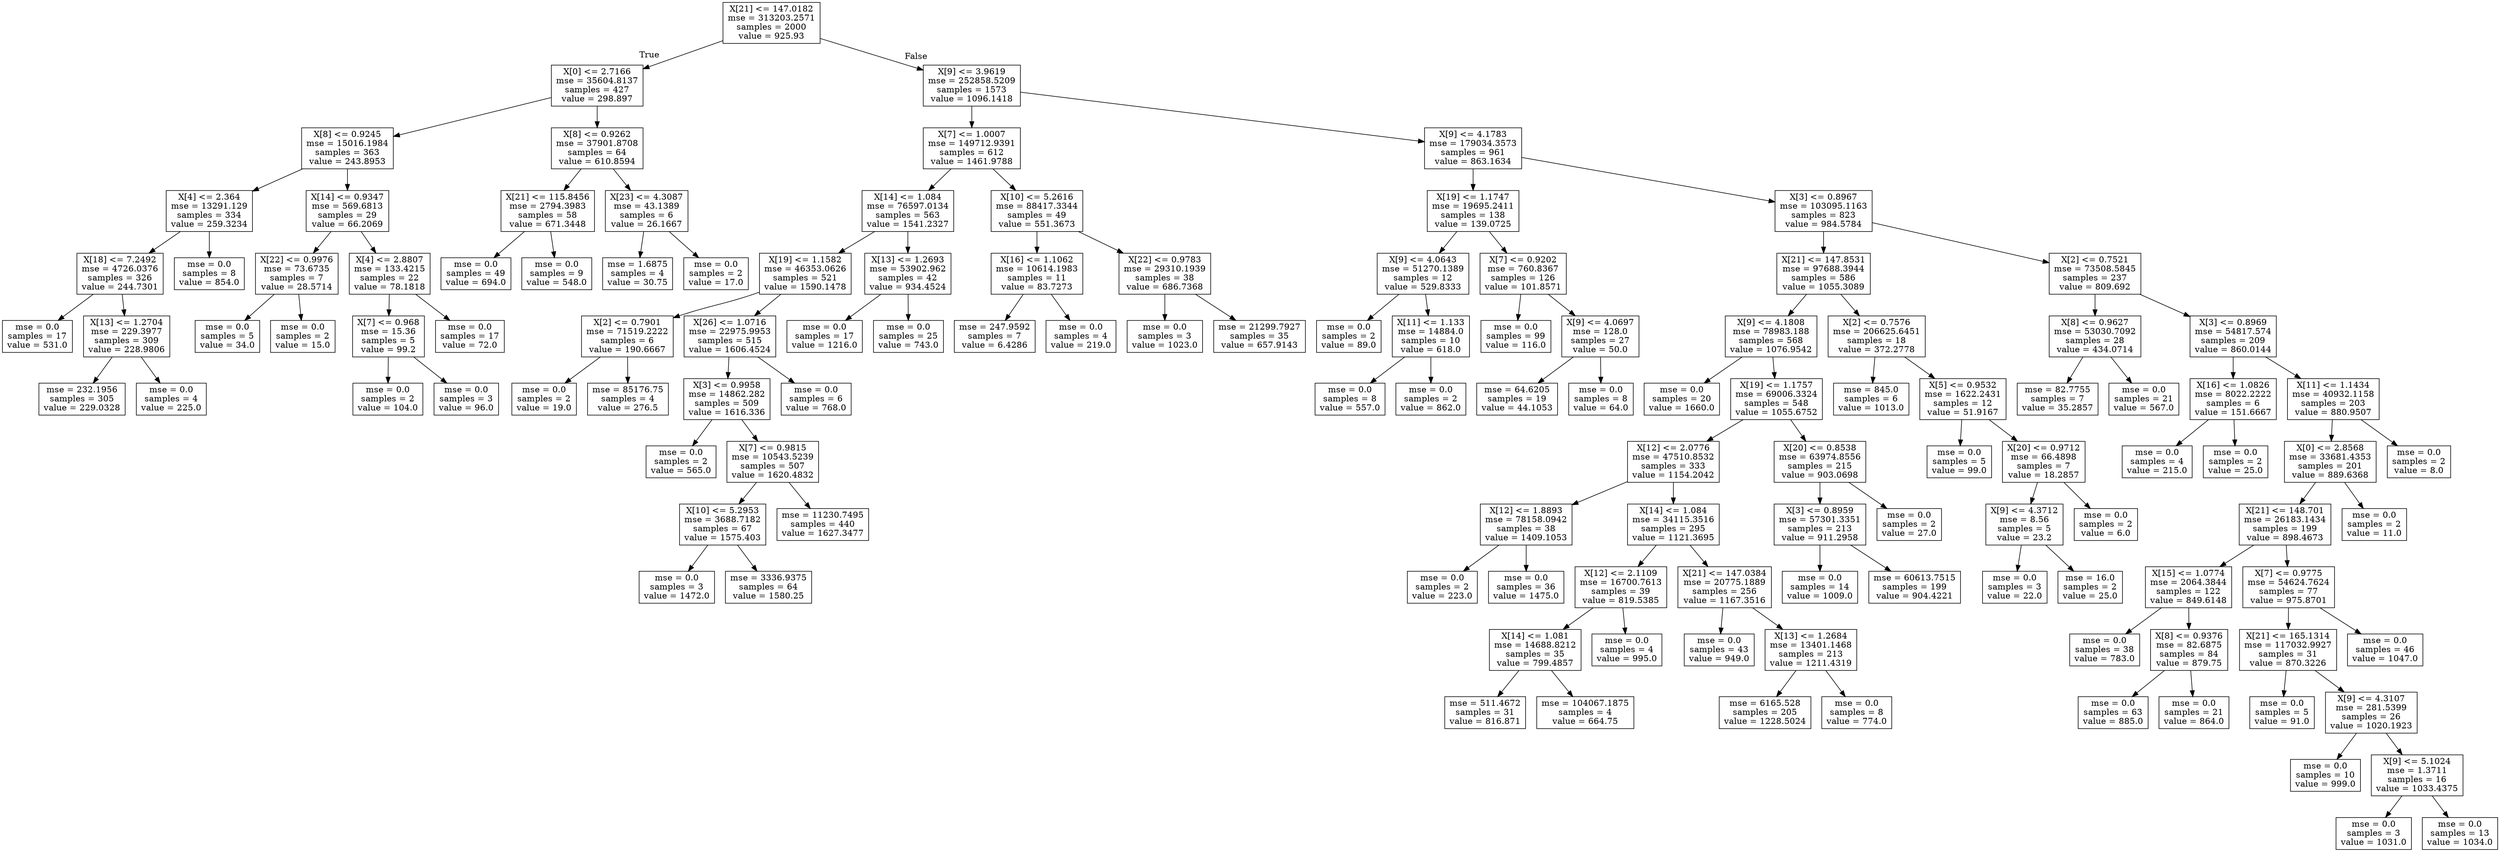 digraph Tree {
node [shape=box] ;
0 [label="X[21] <= 147.0182\nmse = 313203.2571\nsamples = 2000\nvalue = 925.93"] ;
1 [label="X[0] <= 2.7166\nmse = 35604.8137\nsamples = 427\nvalue = 298.897"] ;
0 -> 1 [labeldistance=2.5, labelangle=45, headlabel="True"] ;
2 [label="X[8] <= 0.9245\nmse = 15016.1984\nsamples = 363\nvalue = 243.8953"] ;
1 -> 2 ;
3 [label="X[4] <= 2.364\nmse = 13291.129\nsamples = 334\nvalue = 259.3234"] ;
2 -> 3 ;
4 [label="X[18] <= 7.2492\nmse = 4726.0376\nsamples = 326\nvalue = 244.7301"] ;
3 -> 4 ;
5 [label="mse = 0.0\nsamples = 17\nvalue = 531.0"] ;
4 -> 5 ;
6 [label="X[13] <= 1.2704\nmse = 229.3977\nsamples = 309\nvalue = 228.9806"] ;
4 -> 6 ;
7 [label="mse = 232.1956\nsamples = 305\nvalue = 229.0328"] ;
6 -> 7 ;
8 [label="mse = 0.0\nsamples = 4\nvalue = 225.0"] ;
6 -> 8 ;
9 [label="mse = 0.0\nsamples = 8\nvalue = 854.0"] ;
3 -> 9 ;
10 [label="X[14] <= 0.9347\nmse = 569.6813\nsamples = 29\nvalue = 66.2069"] ;
2 -> 10 ;
11 [label="X[22] <= 0.9976\nmse = 73.6735\nsamples = 7\nvalue = 28.5714"] ;
10 -> 11 ;
12 [label="mse = 0.0\nsamples = 5\nvalue = 34.0"] ;
11 -> 12 ;
13 [label="mse = 0.0\nsamples = 2\nvalue = 15.0"] ;
11 -> 13 ;
14 [label="X[4] <= 2.8807\nmse = 133.4215\nsamples = 22\nvalue = 78.1818"] ;
10 -> 14 ;
15 [label="X[7] <= 0.968\nmse = 15.36\nsamples = 5\nvalue = 99.2"] ;
14 -> 15 ;
16 [label="mse = 0.0\nsamples = 2\nvalue = 104.0"] ;
15 -> 16 ;
17 [label="mse = 0.0\nsamples = 3\nvalue = 96.0"] ;
15 -> 17 ;
18 [label="mse = 0.0\nsamples = 17\nvalue = 72.0"] ;
14 -> 18 ;
19 [label="X[8] <= 0.9262\nmse = 37901.8708\nsamples = 64\nvalue = 610.8594"] ;
1 -> 19 ;
20 [label="X[21] <= 115.8456\nmse = 2794.3983\nsamples = 58\nvalue = 671.3448"] ;
19 -> 20 ;
21 [label="mse = 0.0\nsamples = 49\nvalue = 694.0"] ;
20 -> 21 ;
22 [label="mse = 0.0\nsamples = 9\nvalue = 548.0"] ;
20 -> 22 ;
23 [label="X[23] <= 4.3087\nmse = 43.1389\nsamples = 6\nvalue = 26.1667"] ;
19 -> 23 ;
24 [label="mse = 1.6875\nsamples = 4\nvalue = 30.75"] ;
23 -> 24 ;
25 [label="mse = 0.0\nsamples = 2\nvalue = 17.0"] ;
23 -> 25 ;
26 [label="X[9] <= 3.9619\nmse = 252858.5209\nsamples = 1573\nvalue = 1096.1418"] ;
0 -> 26 [labeldistance=2.5, labelangle=-45, headlabel="False"] ;
27 [label="X[7] <= 1.0007\nmse = 149712.9391\nsamples = 612\nvalue = 1461.9788"] ;
26 -> 27 ;
28 [label="X[14] <= 1.084\nmse = 76597.0134\nsamples = 563\nvalue = 1541.2327"] ;
27 -> 28 ;
29 [label="X[19] <= 1.1582\nmse = 46353.0626\nsamples = 521\nvalue = 1590.1478"] ;
28 -> 29 ;
30 [label="X[2] <= 0.7901\nmse = 71519.2222\nsamples = 6\nvalue = 190.6667"] ;
29 -> 30 ;
31 [label="mse = 0.0\nsamples = 2\nvalue = 19.0"] ;
30 -> 31 ;
32 [label="mse = 85176.75\nsamples = 4\nvalue = 276.5"] ;
30 -> 32 ;
33 [label="X[26] <= 1.0716\nmse = 22975.9953\nsamples = 515\nvalue = 1606.4524"] ;
29 -> 33 ;
34 [label="X[3] <= 0.9958\nmse = 14862.282\nsamples = 509\nvalue = 1616.336"] ;
33 -> 34 ;
35 [label="mse = 0.0\nsamples = 2\nvalue = 565.0"] ;
34 -> 35 ;
36 [label="X[7] <= 0.9815\nmse = 10543.5239\nsamples = 507\nvalue = 1620.4832"] ;
34 -> 36 ;
37 [label="X[10] <= 5.2953\nmse = 3688.7182\nsamples = 67\nvalue = 1575.403"] ;
36 -> 37 ;
38 [label="mse = 0.0\nsamples = 3\nvalue = 1472.0"] ;
37 -> 38 ;
39 [label="mse = 3336.9375\nsamples = 64\nvalue = 1580.25"] ;
37 -> 39 ;
40 [label="mse = 11230.7495\nsamples = 440\nvalue = 1627.3477"] ;
36 -> 40 ;
41 [label="mse = 0.0\nsamples = 6\nvalue = 768.0"] ;
33 -> 41 ;
42 [label="X[13] <= 1.2693\nmse = 53902.962\nsamples = 42\nvalue = 934.4524"] ;
28 -> 42 ;
43 [label="mse = 0.0\nsamples = 17\nvalue = 1216.0"] ;
42 -> 43 ;
44 [label="mse = 0.0\nsamples = 25\nvalue = 743.0"] ;
42 -> 44 ;
45 [label="X[10] <= 5.2616\nmse = 88417.3344\nsamples = 49\nvalue = 551.3673"] ;
27 -> 45 ;
46 [label="X[16] <= 1.1062\nmse = 10614.1983\nsamples = 11\nvalue = 83.7273"] ;
45 -> 46 ;
47 [label="mse = 247.9592\nsamples = 7\nvalue = 6.4286"] ;
46 -> 47 ;
48 [label="mse = 0.0\nsamples = 4\nvalue = 219.0"] ;
46 -> 48 ;
49 [label="X[22] <= 0.9783\nmse = 29310.1939\nsamples = 38\nvalue = 686.7368"] ;
45 -> 49 ;
50 [label="mse = 0.0\nsamples = 3\nvalue = 1023.0"] ;
49 -> 50 ;
51 [label="mse = 21299.7927\nsamples = 35\nvalue = 657.9143"] ;
49 -> 51 ;
52 [label="X[9] <= 4.1783\nmse = 179034.3573\nsamples = 961\nvalue = 863.1634"] ;
26 -> 52 ;
53 [label="X[19] <= 1.1747\nmse = 19695.2411\nsamples = 138\nvalue = 139.0725"] ;
52 -> 53 ;
54 [label="X[9] <= 4.0643\nmse = 51270.1389\nsamples = 12\nvalue = 529.8333"] ;
53 -> 54 ;
55 [label="mse = 0.0\nsamples = 2\nvalue = 89.0"] ;
54 -> 55 ;
56 [label="X[11] <= 1.133\nmse = 14884.0\nsamples = 10\nvalue = 618.0"] ;
54 -> 56 ;
57 [label="mse = 0.0\nsamples = 8\nvalue = 557.0"] ;
56 -> 57 ;
58 [label="mse = 0.0\nsamples = 2\nvalue = 862.0"] ;
56 -> 58 ;
59 [label="X[7] <= 0.9202\nmse = 760.8367\nsamples = 126\nvalue = 101.8571"] ;
53 -> 59 ;
60 [label="mse = 0.0\nsamples = 99\nvalue = 116.0"] ;
59 -> 60 ;
61 [label="X[9] <= 4.0697\nmse = 128.0\nsamples = 27\nvalue = 50.0"] ;
59 -> 61 ;
62 [label="mse = 64.6205\nsamples = 19\nvalue = 44.1053"] ;
61 -> 62 ;
63 [label="mse = 0.0\nsamples = 8\nvalue = 64.0"] ;
61 -> 63 ;
64 [label="X[3] <= 0.8967\nmse = 103095.1163\nsamples = 823\nvalue = 984.5784"] ;
52 -> 64 ;
65 [label="X[21] <= 147.8531\nmse = 97688.3944\nsamples = 586\nvalue = 1055.3089"] ;
64 -> 65 ;
66 [label="X[9] <= 4.1808\nmse = 78983.188\nsamples = 568\nvalue = 1076.9542"] ;
65 -> 66 ;
67 [label="mse = 0.0\nsamples = 20\nvalue = 1660.0"] ;
66 -> 67 ;
68 [label="X[19] <= 1.1757\nmse = 69006.3324\nsamples = 548\nvalue = 1055.6752"] ;
66 -> 68 ;
69 [label="X[12] <= 2.0776\nmse = 47510.8532\nsamples = 333\nvalue = 1154.2042"] ;
68 -> 69 ;
70 [label="X[12] <= 1.8893\nmse = 78158.0942\nsamples = 38\nvalue = 1409.1053"] ;
69 -> 70 ;
71 [label="mse = 0.0\nsamples = 2\nvalue = 223.0"] ;
70 -> 71 ;
72 [label="mse = 0.0\nsamples = 36\nvalue = 1475.0"] ;
70 -> 72 ;
73 [label="X[14] <= 1.084\nmse = 34115.3516\nsamples = 295\nvalue = 1121.3695"] ;
69 -> 73 ;
74 [label="X[12] <= 2.1109\nmse = 16700.7613\nsamples = 39\nvalue = 819.5385"] ;
73 -> 74 ;
75 [label="X[14] <= 1.081\nmse = 14688.8212\nsamples = 35\nvalue = 799.4857"] ;
74 -> 75 ;
76 [label="mse = 511.4672\nsamples = 31\nvalue = 816.871"] ;
75 -> 76 ;
77 [label="mse = 104067.1875\nsamples = 4\nvalue = 664.75"] ;
75 -> 77 ;
78 [label="mse = 0.0\nsamples = 4\nvalue = 995.0"] ;
74 -> 78 ;
79 [label="X[21] <= 147.0384\nmse = 20775.1889\nsamples = 256\nvalue = 1167.3516"] ;
73 -> 79 ;
80 [label="mse = 0.0\nsamples = 43\nvalue = 949.0"] ;
79 -> 80 ;
81 [label="X[13] <= 1.2684\nmse = 13401.1468\nsamples = 213\nvalue = 1211.4319"] ;
79 -> 81 ;
82 [label="mse = 6165.528\nsamples = 205\nvalue = 1228.5024"] ;
81 -> 82 ;
83 [label="mse = 0.0\nsamples = 8\nvalue = 774.0"] ;
81 -> 83 ;
84 [label="X[20] <= 0.8538\nmse = 63974.8556\nsamples = 215\nvalue = 903.0698"] ;
68 -> 84 ;
85 [label="X[3] <= 0.8959\nmse = 57301.3351\nsamples = 213\nvalue = 911.2958"] ;
84 -> 85 ;
86 [label="mse = 0.0\nsamples = 14\nvalue = 1009.0"] ;
85 -> 86 ;
87 [label="mse = 60613.7515\nsamples = 199\nvalue = 904.4221"] ;
85 -> 87 ;
88 [label="mse = 0.0\nsamples = 2\nvalue = 27.0"] ;
84 -> 88 ;
89 [label="X[2] <= 0.7576\nmse = 206625.6451\nsamples = 18\nvalue = 372.2778"] ;
65 -> 89 ;
90 [label="mse = 845.0\nsamples = 6\nvalue = 1013.0"] ;
89 -> 90 ;
91 [label="X[5] <= 0.9532\nmse = 1622.2431\nsamples = 12\nvalue = 51.9167"] ;
89 -> 91 ;
92 [label="mse = 0.0\nsamples = 5\nvalue = 99.0"] ;
91 -> 92 ;
93 [label="X[20] <= 0.9712\nmse = 66.4898\nsamples = 7\nvalue = 18.2857"] ;
91 -> 93 ;
94 [label="X[9] <= 4.3712\nmse = 8.56\nsamples = 5\nvalue = 23.2"] ;
93 -> 94 ;
95 [label="mse = 0.0\nsamples = 3\nvalue = 22.0"] ;
94 -> 95 ;
96 [label="mse = 16.0\nsamples = 2\nvalue = 25.0"] ;
94 -> 96 ;
97 [label="mse = 0.0\nsamples = 2\nvalue = 6.0"] ;
93 -> 97 ;
98 [label="X[2] <= 0.7521\nmse = 73508.5845\nsamples = 237\nvalue = 809.692"] ;
64 -> 98 ;
99 [label="X[8] <= 0.9627\nmse = 53030.7092\nsamples = 28\nvalue = 434.0714"] ;
98 -> 99 ;
100 [label="mse = 82.7755\nsamples = 7\nvalue = 35.2857"] ;
99 -> 100 ;
101 [label="mse = 0.0\nsamples = 21\nvalue = 567.0"] ;
99 -> 101 ;
102 [label="X[3] <= 0.8969\nmse = 54817.574\nsamples = 209\nvalue = 860.0144"] ;
98 -> 102 ;
103 [label="X[16] <= 1.0826\nmse = 8022.2222\nsamples = 6\nvalue = 151.6667"] ;
102 -> 103 ;
104 [label="mse = 0.0\nsamples = 4\nvalue = 215.0"] ;
103 -> 104 ;
105 [label="mse = 0.0\nsamples = 2\nvalue = 25.0"] ;
103 -> 105 ;
106 [label="X[11] <= 1.1434\nmse = 40932.1158\nsamples = 203\nvalue = 880.9507"] ;
102 -> 106 ;
107 [label="X[0] <= 2.8568\nmse = 33681.4353\nsamples = 201\nvalue = 889.6368"] ;
106 -> 107 ;
108 [label="X[21] <= 148.701\nmse = 26183.1434\nsamples = 199\nvalue = 898.4673"] ;
107 -> 108 ;
109 [label="X[15] <= 1.0774\nmse = 2064.3844\nsamples = 122\nvalue = 849.6148"] ;
108 -> 109 ;
110 [label="mse = 0.0\nsamples = 38\nvalue = 783.0"] ;
109 -> 110 ;
111 [label="X[8] <= 0.9376\nmse = 82.6875\nsamples = 84\nvalue = 879.75"] ;
109 -> 111 ;
112 [label="mse = 0.0\nsamples = 63\nvalue = 885.0"] ;
111 -> 112 ;
113 [label="mse = 0.0\nsamples = 21\nvalue = 864.0"] ;
111 -> 113 ;
114 [label="X[7] <= 0.9775\nmse = 54624.7624\nsamples = 77\nvalue = 975.8701"] ;
108 -> 114 ;
115 [label="X[21] <= 165.1314\nmse = 117032.9927\nsamples = 31\nvalue = 870.3226"] ;
114 -> 115 ;
116 [label="mse = 0.0\nsamples = 5\nvalue = 91.0"] ;
115 -> 116 ;
117 [label="X[9] <= 4.3107\nmse = 281.5399\nsamples = 26\nvalue = 1020.1923"] ;
115 -> 117 ;
118 [label="mse = 0.0\nsamples = 10\nvalue = 999.0"] ;
117 -> 118 ;
119 [label="X[9] <= 5.1024\nmse = 1.3711\nsamples = 16\nvalue = 1033.4375"] ;
117 -> 119 ;
120 [label="mse = 0.0\nsamples = 3\nvalue = 1031.0"] ;
119 -> 120 ;
121 [label="mse = 0.0\nsamples = 13\nvalue = 1034.0"] ;
119 -> 121 ;
122 [label="mse = 0.0\nsamples = 46\nvalue = 1047.0"] ;
114 -> 122 ;
123 [label="mse = 0.0\nsamples = 2\nvalue = 11.0"] ;
107 -> 123 ;
124 [label="mse = 0.0\nsamples = 2\nvalue = 8.0"] ;
106 -> 124 ;
}